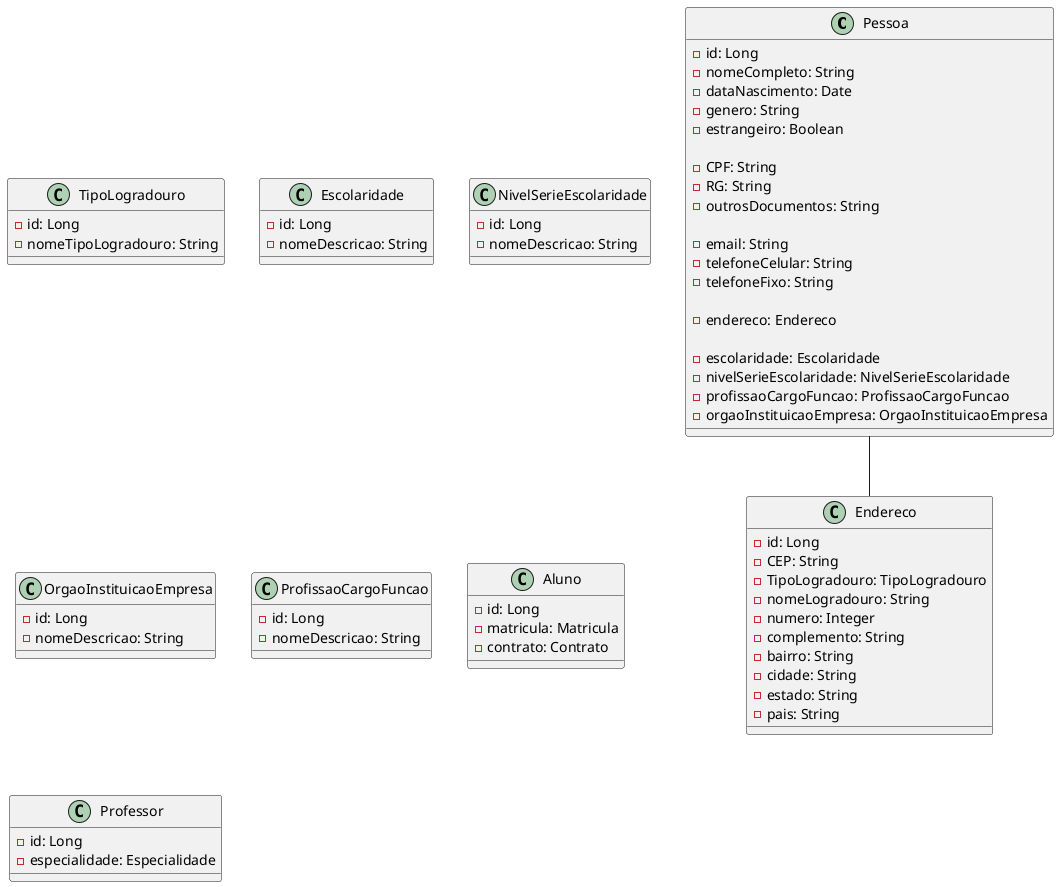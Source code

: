 @startuml

class Pessoa {
    - id: Long
    - nomeCompleto: String
    - dataNascimento: Date
    - genero: String
    - estrangeiro: Boolean

    - CPF: String
    - RG: String
    - outrosDocumentos: String

    - email: String
    - telefoneCelular: String
    - telefoneFixo: String

    - endereco: Endereco

    - escolaridade: Escolaridade
    - nivelSerieEscolaridade: NivelSerieEscolaridade
    - profissaoCargoFuncao: ProfissaoCargoFuncao
    - orgaoInstituicaoEmpresa: OrgaoInstituicaoEmpresa
}

class Endereco {
    - id: Long
    - CEP: String
    - TipoLogradouro: TipoLogradouro
    - nomeLogradouro: String
    - numero: Integer
    - complemento: String
    - bairro: String
    - cidade: String
    - estado: String
    - pais: String
}

class TipoLogradouro {
    - id: Long
    - nomeTipoLogradouro: String
}

class Escolaridade {
    - id: Long
    - nomeDescricao: String
}

class NivelSerieEscolaridade {
    - id: Long
    - nomeDescricao: String
}

class OrgaoInstituicaoEmpresa {
    - id: Long
    - nomeDescricao: String
}

class ProfissaoCargoFuncao {
    - id: Long
    - nomeDescricao: String
}

class Aluno {
    - id: Long
    - matricula: Matricula
    - contrato: Contrato
}
 class Professor {
    - id: Long
    - especialidade: Especialidade
}

Pessoa -- Endereco



@enduml